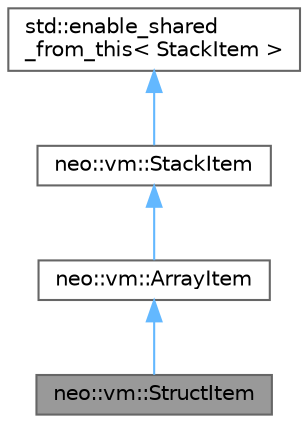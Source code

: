 digraph "neo::vm::StructItem"
{
 // LATEX_PDF_SIZE
  bgcolor="transparent";
  edge [fontname=Helvetica,fontsize=10,labelfontname=Helvetica,labelfontsize=10];
  node [fontname=Helvetica,fontsize=10,shape=box,height=0.2,width=0.4];
  Node1 [id="Node000001",label="neo::vm::StructItem",height=0.2,width=0.4,color="gray40", fillcolor="grey60", style="filled", fontcolor="black",tooltip="Represents a struct stack item."];
  Node2 -> Node1 [id="edge1_Node000001_Node000002",dir="back",color="steelblue1",style="solid",tooltip=" "];
  Node2 [id="Node000002",label="neo::vm::ArrayItem",height=0.2,width=0.4,color="gray40", fillcolor="white", style="filled",URL="$classneo_1_1vm_1_1_array_item.html",tooltip="Represents an array stack item."];
  Node3 -> Node2 [id="edge2_Node000002_Node000003",dir="back",color="steelblue1",style="solid",tooltip=" "];
  Node3 [id="Node000003",label="neo::vm::StackItem",height=0.2,width=0.4,color="gray40", fillcolor="white", style="filled",URL="$classneo_1_1vm_1_1_stack_item.html",tooltip="Represents a stack item in the VM."];
  Node4 -> Node3 [id="edge3_Node000003_Node000004",dir="back",color="steelblue1",style="solid",tooltip=" "];
  Node4 [id="Node000004",label="std::enable_shared\l_from_this\< StackItem \>",height=0.2,width=0.4,color="gray40", fillcolor="white", style="filled",tooltip=" "];
}

